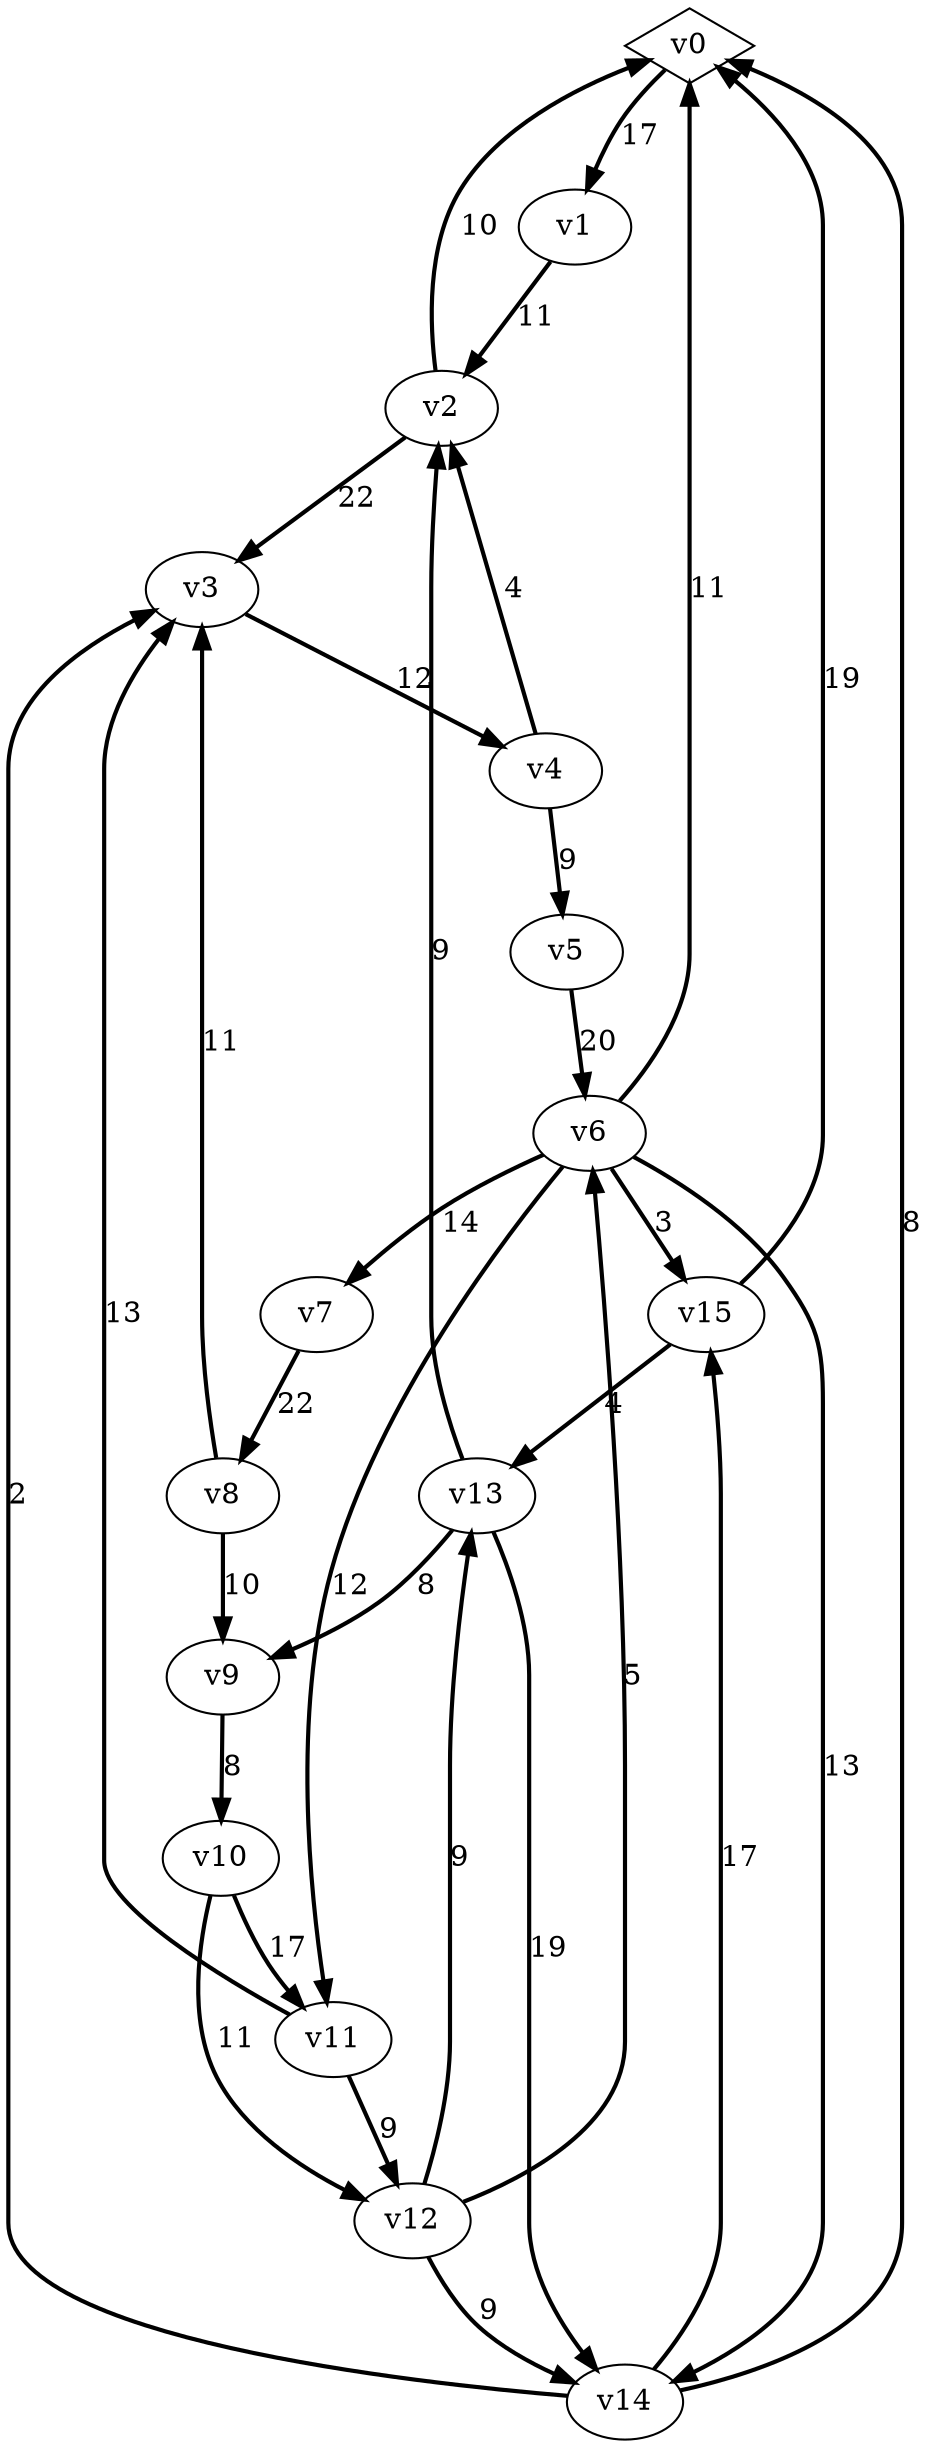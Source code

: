 digraph DijkInitGraph {
node [shape=ellipse];
v0[shape=diamond];
v0->v1[style=bold,label=17];
v1->v2[style=bold,label=11];
v2->v0[style=bold,label=10];
v2->v3[style=bold,label=22];
v3->v4[style=bold,label=12];
v4->v2[style=bold,label=4];
v4->v5[style=bold,label=9];
v5->v6[style=bold,label=20];
v6->v0[style=bold,label=11];
v6->v7[style=bold,label=14];
v6->v11[style=bold,label=12];
v6->v14[style=bold,label=13];
v6->v15[style=bold,label=3];
v7->v8[style=bold,label=22];
v8->v3[style=bold,label=11];
v8->v9[style=bold,label=10];
v9->v10[style=bold,label=8];
v10->v11[style=bold,label=17];
v10->v12[style=bold,label=11];
v11->v3[style=bold,label=13];
v11->v12[style=bold,label=9];
v12->v6[style=bold,label=5];
v12->v13[style=bold,label=9];
v12->v14[style=bold,label=9];
v13->v2[style=bold,label=9];
v13->v9[style=bold,label=8];
v13->v14[style=bold,label=19];
v14->v0[style=bold,label=8];
v14->v3[style=bold,label=2];
v14->v15[style=bold,label=17];
v15->v0[style=bold,label=19];
v15->v13[style=bold,label=4];
}
